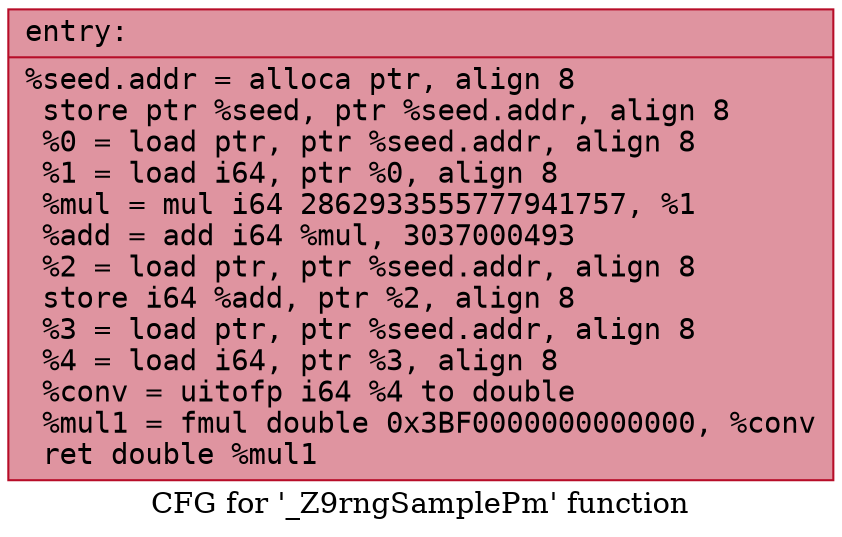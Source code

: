 digraph "CFG for '_Z9rngSamplePm' function" {
	label="CFG for '_Z9rngSamplePm' function";

	Node0x5650e4393ff0 [shape=record,color="#b70d28ff", style=filled, fillcolor="#b70d2870" fontname="Courier",label="{entry:\l|  %seed.addr = alloca ptr, align 8\l  store ptr %seed, ptr %seed.addr, align 8\l  %0 = load ptr, ptr %seed.addr, align 8\l  %1 = load i64, ptr %0, align 8\l  %mul = mul i64 2862933555777941757, %1\l  %add = add i64 %mul, 3037000493\l  %2 = load ptr, ptr %seed.addr, align 8\l  store i64 %add, ptr %2, align 8\l  %3 = load ptr, ptr %seed.addr, align 8\l  %4 = load i64, ptr %3, align 8\l  %conv = uitofp i64 %4 to double\l  %mul1 = fmul double 0x3BF0000000000000, %conv\l  ret double %mul1\l}"];
}

